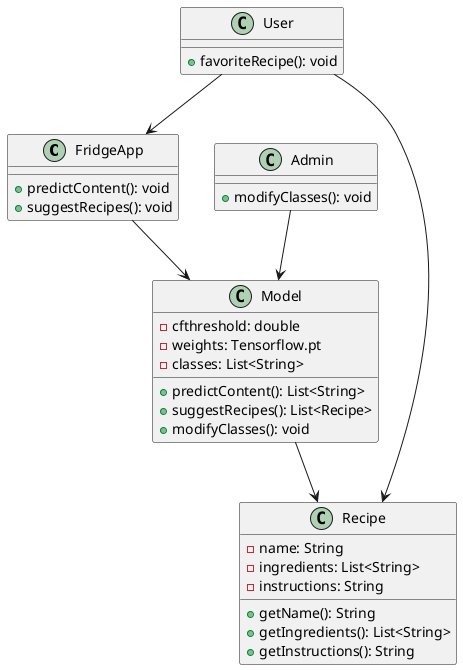 @startuml

class FridgeApp {
    +predictContent(): void
    +suggestRecipes(): void
}

class Admin{
    +modifyClasses(): void
}

class User {
    +favoriteRecipe(): void
}

class Recipe {
    -name: String
    -ingredients: List<String>
    -instructions: String
    +getName(): String
    +getIngredients(): List<String>
    +getInstructions(): String
}

class Model{
    -cfthreshold: double
    -weights: Tensorflow.pt
    -classes: List<String>
    +predictContent(): List<String>
    +suggestRecipes(): List<Recipe>
    +modifyClasses(): void
    

}

FridgeApp --> Model
Admin --> Model
User --> FridgeApp
User --> Recipe
Model --> Recipe

@enduml